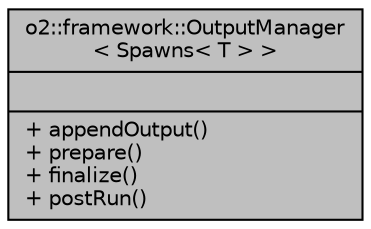 digraph "o2::framework::OutputManager&lt; Spawns&lt; T &gt; &gt;"
{
 // INTERACTIVE_SVG=YES
  bgcolor="transparent";
  edge [fontname="Helvetica",fontsize="10",labelfontname="Helvetica",labelfontsize="10"];
  node [fontname="Helvetica",fontsize="10",shape=record];
  Node1 [label="{o2::framework::OutputManager\l\< Spawns\< T \> \>\n||+ appendOutput()\l+ prepare()\l+ finalize()\l+ postRun()\l}",height=0.2,width=0.4,color="black", fillcolor="grey75", style="filled", fontcolor="black"];
}
